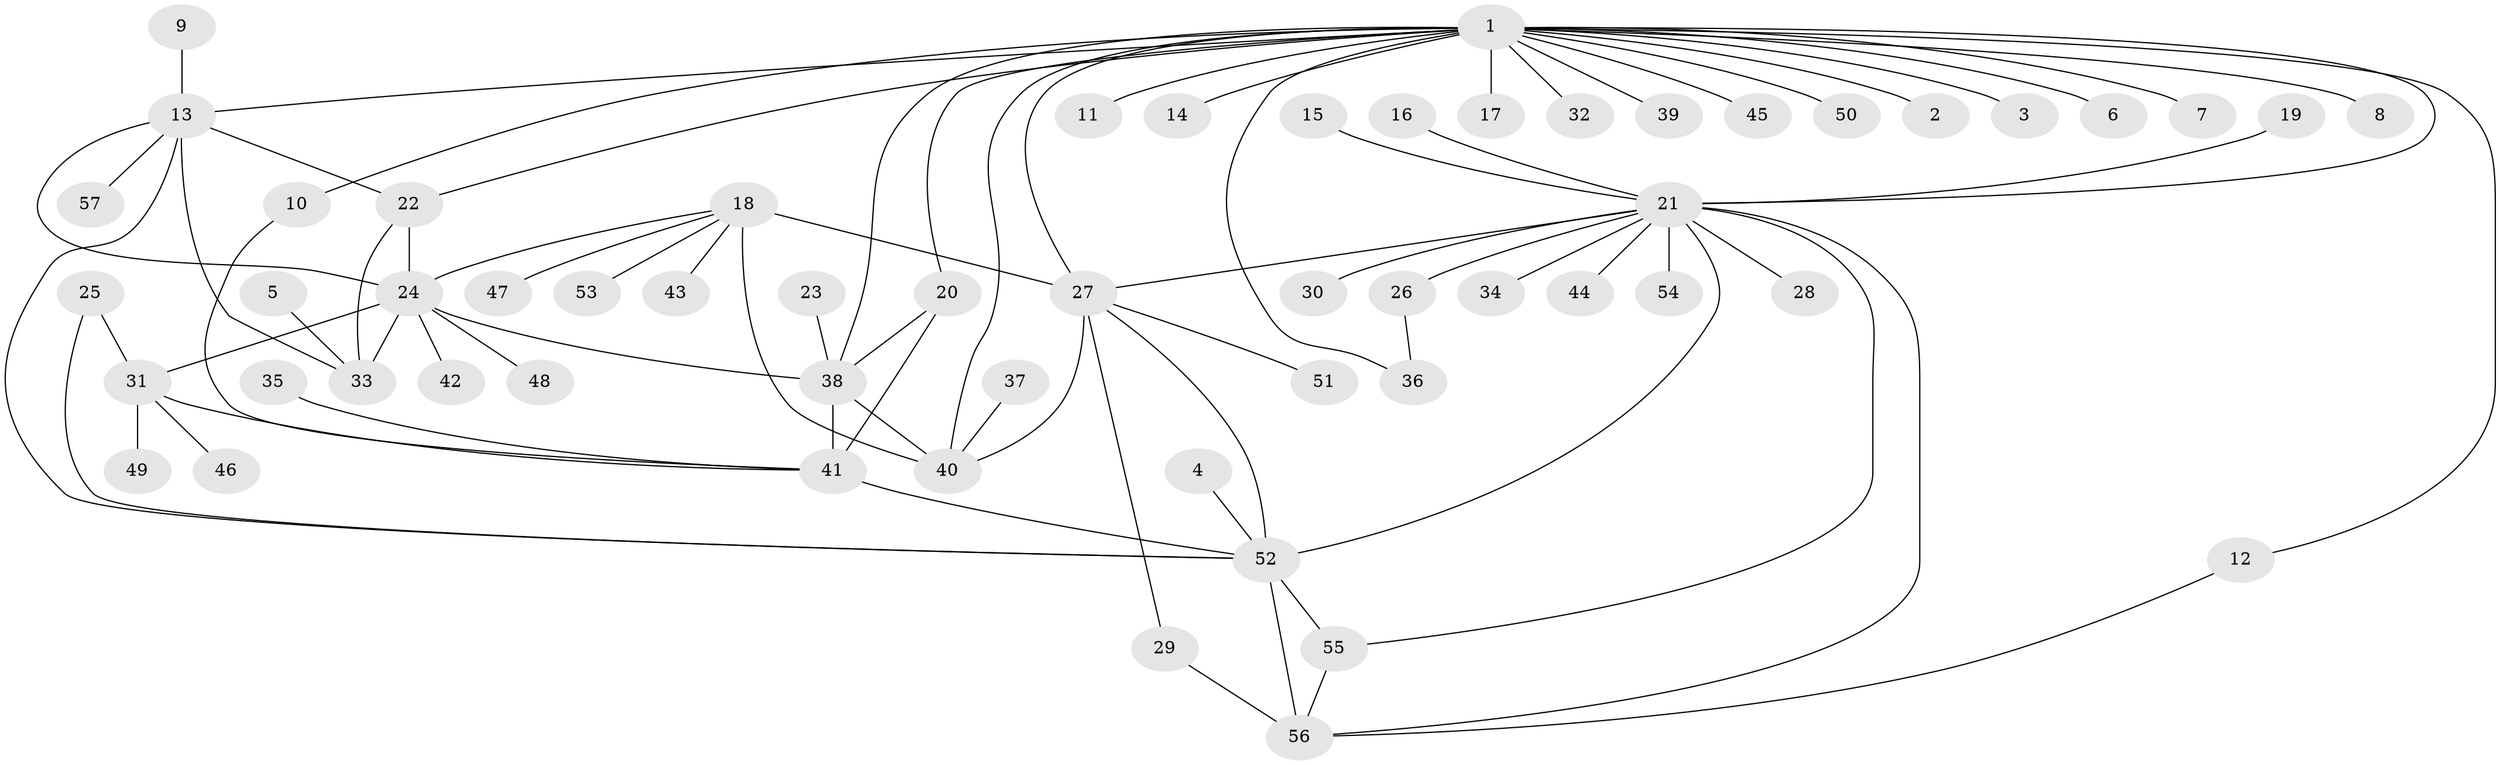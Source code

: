 // original degree distribution, {13: 0.009174311926605505, 17: 0.009174311926605505, 5: 0.05504587155963303, 4: 0.01834862385321101, 6: 0.03669724770642202, 7: 0.05504587155963303, 8: 0.01834862385321101, 10: 0.01834862385321101, 15: 0.009174311926605505, 9: 0.01834862385321101, 1: 0.5137614678899083, 2: 0.22935779816513763, 3: 0.009174311926605505}
// Generated by graph-tools (version 1.1) at 2025/50/03/09/25 03:50:35]
// undirected, 57 vertices, 80 edges
graph export_dot {
graph [start="1"]
  node [color=gray90,style=filled];
  1;
  2;
  3;
  4;
  5;
  6;
  7;
  8;
  9;
  10;
  11;
  12;
  13;
  14;
  15;
  16;
  17;
  18;
  19;
  20;
  21;
  22;
  23;
  24;
  25;
  26;
  27;
  28;
  29;
  30;
  31;
  32;
  33;
  34;
  35;
  36;
  37;
  38;
  39;
  40;
  41;
  42;
  43;
  44;
  45;
  46;
  47;
  48;
  49;
  50;
  51;
  52;
  53;
  54;
  55;
  56;
  57;
  1 -- 2 [weight=1.0];
  1 -- 3 [weight=1.0];
  1 -- 6 [weight=1.0];
  1 -- 7 [weight=1.0];
  1 -- 8 [weight=1.0];
  1 -- 10 [weight=1.0];
  1 -- 11 [weight=1.0];
  1 -- 12 [weight=1.0];
  1 -- 13 [weight=2.0];
  1 -- 14 [weight=1.0];
  1 -- 17 [weight=4.0];
  1 -- 20 [weight=1.0];
  1 -- 21 [weight=1.0];
  1 -- 22 [weight=1.0];
  1 -- 27 [weight=2.0];
  1 -- 32 [weight=1.0];
  1 -- 36 [weight=1.0];
  1 -- 38 [weight=1.0];
  1 -- 39 [weight=1.0];
  1 -- 40 [weight=1.0];
  1 -- 45 [weight=1.0];
  1 -- 50 [weight=1.0];
  4 -- 52 [weight=1.0];
  5 -- 33 [weight=1.0];
  9 -- 13 [weight=1.0];
  10 -- 41 [weight=1.0];
  12 -- 56 [weight=1.0];
  13 -- 22 [weight=1.0];
  13 -- 24 [weight=2.0];
  13 -- 33 [weight=1.0];
  13 -- 52 [weight=1.0];
  13 -- 57 [weight=1.0];
  15 -- 21 [weight=1.0];
  16 -- 21 [weight=1.0];
  18 -- 24 [weight=1.0];
  18 -- 27 [weight=4.0];
  18 -- 40 [weight=2.0];
  18 -- 43 [weight=1.0];
  18 -- 47 [weight=1.0];
  18 -- 53 [weight=1.0];
  19 -- 21 [weight=1.0];
  20 -- 38 [weight=2.0];
  20 -- 41 [weight=2.0];
  21 -- 26 [weight=1.0];
  21 -- 27 [weight=1.0];
  21 -- 28 [weight=1.0];
  21 -- 30 [weight=1.0];
  21 -- 34 [weight=1.0];
  21 -- 44 [weight=1.0];
  21 -- 52 [weight=2.0];
  21 -- 54 [weight=1.0];
  21 -- 55 [weight=1.0];
  21 -- 56 [weight=1.0];
  22 -- 24 [weight=2.0];
  22 -- 33 [weight=1.0];
  23 -- 38 [weight=1.0];
  24 -- 31 [weight=1.0];
  24 -- 33 [weight=2.0];
  24 -- 38 [weight=1.0];
  24 -- 42 [weight=1.0];
  24 -- 48 [weight=1.0];
  25 -- 31 [weight=1.0];
  25 -- 52 [weight=1.0];
  26 -- 36 [weight=1.0];
  27 -- 29 [weight=1.0];
  27 -- 40 [weight=2.0];
  27 -- 51 [weight=1.0];
  27 -- 52 [weight=1.0];
  29 -- 56 [weight=1.0];
  31 -- 41 [weight=1.0];
  31 -- 46 [weight=1.0];
  31 -- 49 [weight=1.0];
  35 -- 41 [weight=1.0];
  37 -- 40 [weight=1.0];
  38 -- 40 [weight=1.0];
  38 -- 41 [weight=4.0];
  41 -- 52 [weight=1.0];
  52 -- 55 [weight=2.0];
  52 -- 56 [weight=2.0];
  55 -- 56 [weight=1.0];
}
